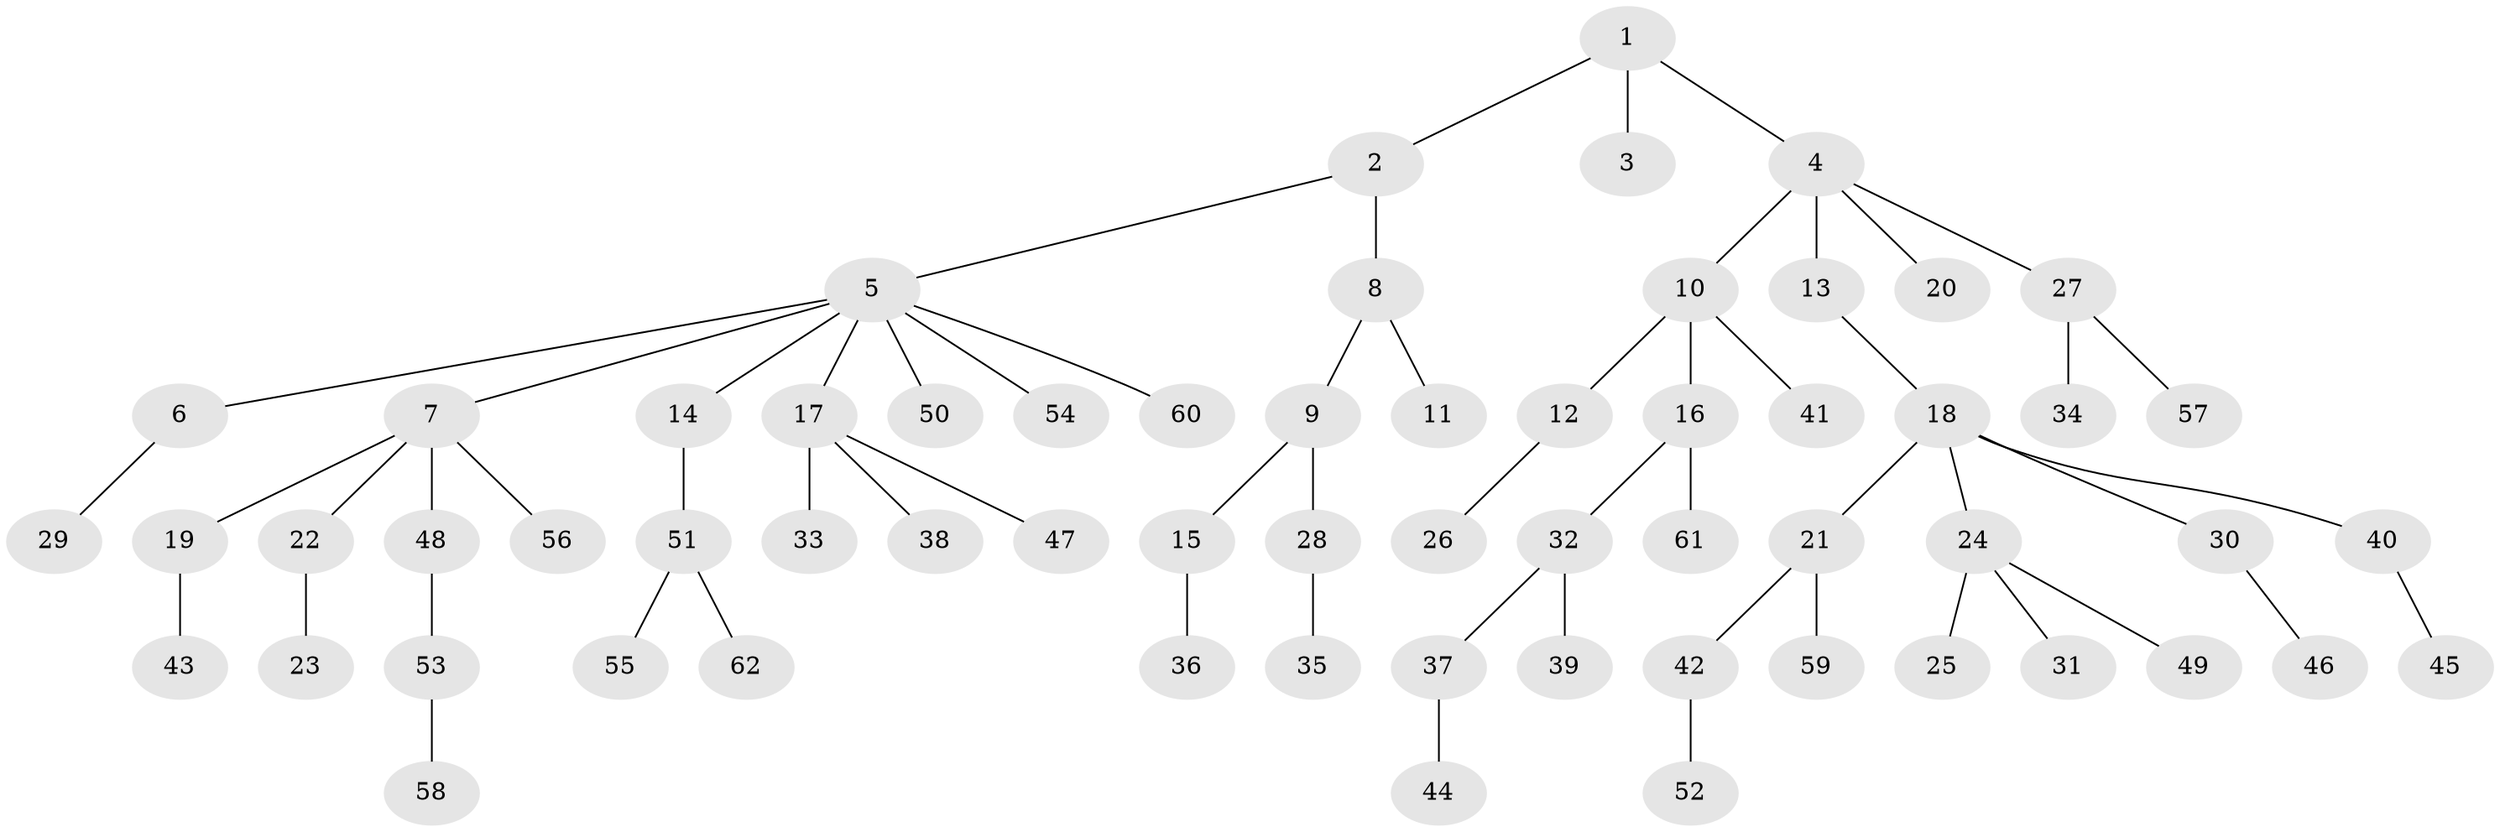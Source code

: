 // Generated by graph-tools (version 1.1) at 2025/36/03/09/25 02:36:39]
// undirected, 62 vertices, 61 edges
graph export_dot {
graph [start="1"]
  node [color=gray90,style=filled];
  1;
  2;
  3;
  4;
  5;
  6;
  7;
  8;
  9;
  10;
  11;
  12;
  13;
  14;
  15;
  16;
  17;
  18;
  19;
  20;
  21;
  22;
  23;
  24;
  25;
  26;
  27;
  28;
  29;
  30;
  31;
  32;
  33;
  34;
  35;
  36;
  37;
  38;
  39;
  40;
  41;
  42;
  43;
  44;
  45;
  46;
  47;
  48;
  49;
  50;
  51;
  52;
  53;
  54;
  55;
  56;
  57;
  58;
  59;
  60;
  61;
  62;
  1 -- 2;
  1 -- 3;
  1 -- 4;
  2 -- 5;
  2 -- 8;
  4 -- 10;
  4 -- 13;
  4 -- 20;
  4 -- 27;
  5 -- 6;
  5 -- 7;
  5 -- 14;
  5 -- 17;
  5 -- 50;
  5 -- 54;
  5 -- 60;
  6 -- 29;
  7 -- 19;
  7 -- 22;
  7 -- 48;
  7 -- 56;
  8 -- 9;
  8 -- 11;
  9 -- 15;
  9 -- 28;
  10 -- 12;
  10 -- 16;
  10 -- 41;
  12 -- 26;
  13 -- 18;
  14 -- 51;
  15 -- 36;
  16 -- 32;
  16 -- 61;
  17 -- 33;
  17 -- 38;
  17 -- 47;
  18 -- 21;
  18 -- 24;
  18 -- 30;
  18 -- 40;
  19 -- 43;
  21 -- 42;
  21 -- 59;
  22 -- 23;
  24 -- 25;
  24 -- 31;
  24 -- 49;
  27 -- 34;
  27 -- 57;
  28 -- 35;
  30 -- 46;
  32 -- 37;
  32 -- 39;
  37 -- 44;
  40 -- 45;
  42 -- 52;
  48 -- 53;
  51 -- 55;
  51 -- 62;
  53 -- 58;
}
